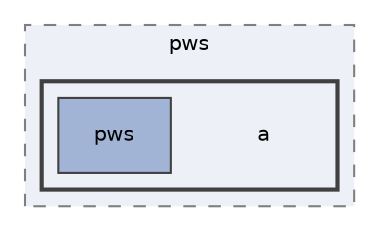 digraph "src/main/java/pws/a"
{
 // LATEX_PDF_SIZE
  edge [fontname="Helvetica",fontsize="10",labelfontname="Helvetica",labelfontsize="10"];
  node [fontname="Helvetica",fontsize="10",shape=record];
  compound=true
  subgraph clusterdir_21f68ccf0a29806eb94af89d3dbd807d {
    graph [ bgcolor="#edf0f7", pencolor="grey50", style="filled,dashed,", label="pws", fontname="Helvetica", fontsize="10", URL="dir_21f68ccf0a29806eb94af89d3dbd807d.html"]
  subgraph clusterdir_57566535419786cb7b600451e8c5a25d {
    graph [ bgcolor="#edf0f7", pencolor="grey25", style="filled,bold,", label="", fontname="Helvetica", fontsize="10", URL="dir_57566535419786cb7b600451e8c5a25d.html"]
    dir_57566535419786cb7b600451e8c5a25d [shape=plaintext, label="a"];
  dir_754ec188b2ddc968198c2246f92fbb65 [shape=box, label="pws", style="filled,", fillcolor="#a2b4d6", color="grey25", URL="dir_754ec188b2ddc968198c2246f92fbb65.html"];
  }
  }
}
